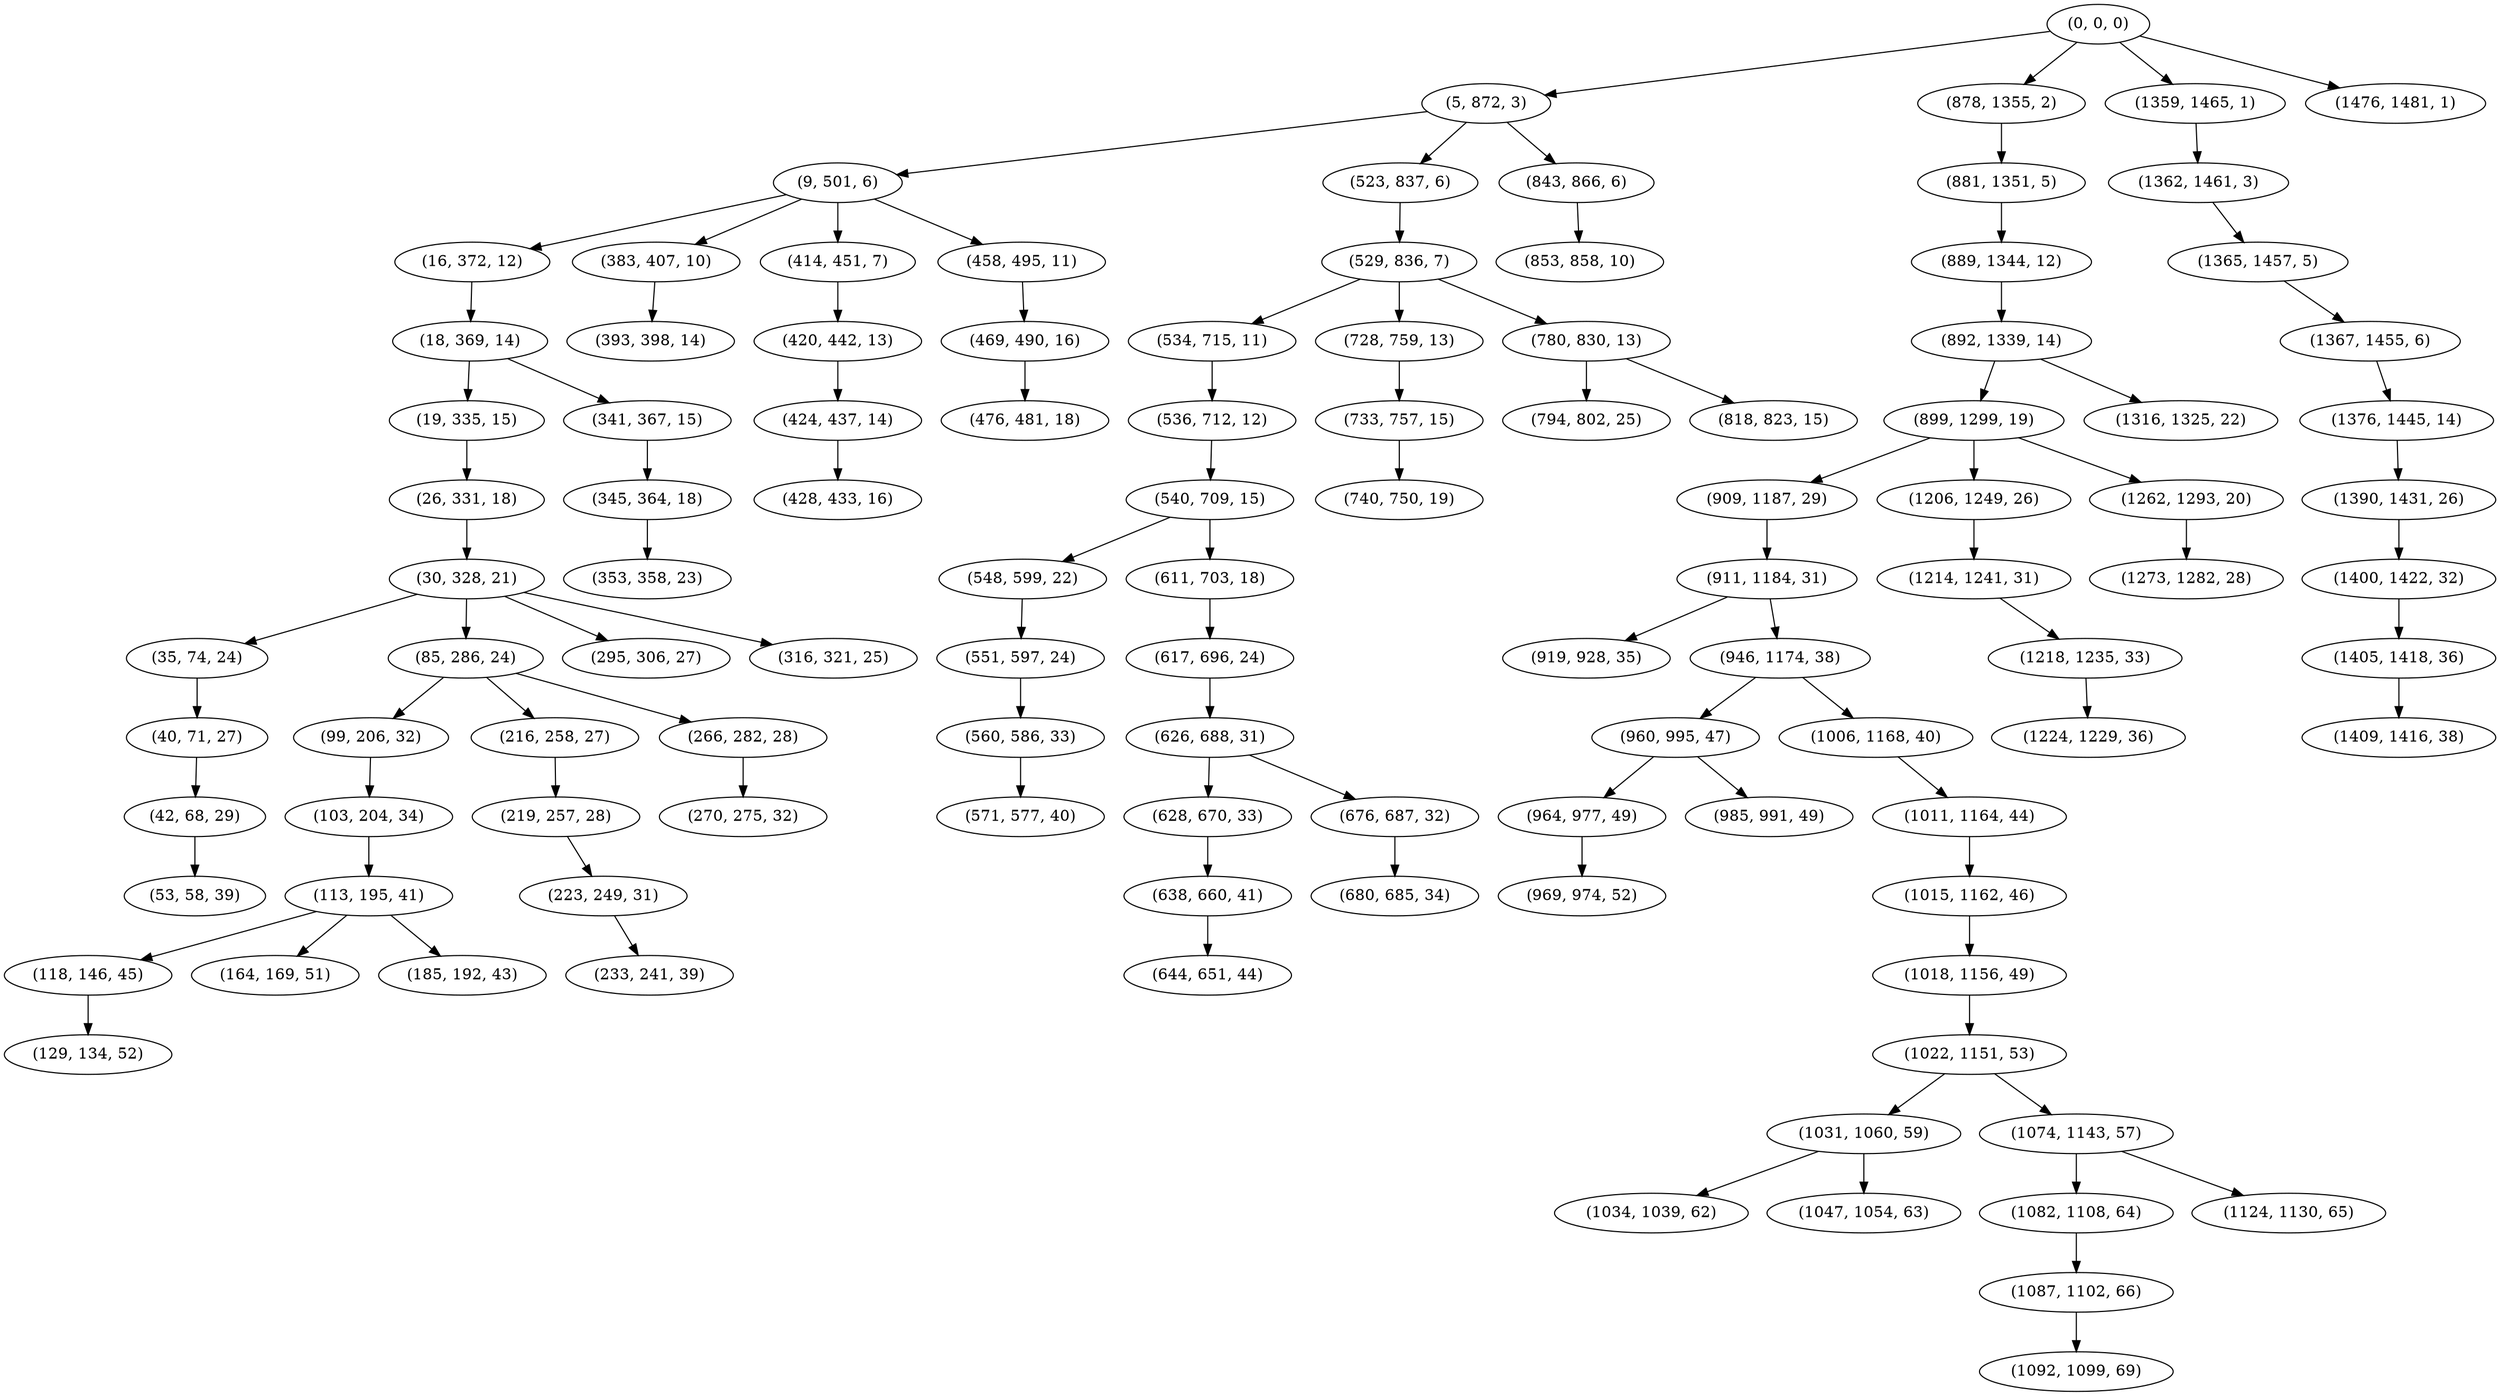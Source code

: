 digraph tree {
    "(0, 0, 0)";
    "(5, 872, 3)";
    "(9, 501, 6)";
    "(16, 372, 12)";
    "(18, 369, 14)";
    "(19, 335, 15)";
    "(26, 331, 18)";
    "(30, 328, 21)";
    "(35, 74, 24)";
    "(40, 71, 27)";
    "(42, 68, 29)";
    "(53, 58, 39)";
    "(85, 286, 24)";
    "(99, 206, 32)";
    "(103, 204, 34)";
    "(113, 195, 41)";
    "(118, 146, 45)";
    "(129, 134, 52)";
    "(164, 169, 51)";
    "(185, 192, 43)";
    "(216, 258, 27)";
    "(219, 257, 28)";
    "(223, 249, 31)";
    "(233, 241, 39)";
    "(266, 282, 28)";
    "(270, 275, 32)";
    "(295, 306, 27)";
    "(316, 321, 25)";
    "(341, 367, 15)";
    "(345, 364, 18)";
    "(353, 358, 23)";
    "(383, 407, 10)";
    "(393, 398, 14)";
    "(414, 451, 7)";
    "(420, 442, 13)";
    "(424, 437, 14)";
    "(428, 433, 16)";
    "(458, 495, 11)";
    "(469, 490, 16)";
    "(476, 481, 18)";
    "(523, 837, 6)";
    "(529, 836, 7)";
    "(534, 715, 11)";
    "(536, 712, 12)";
    "(540, 709, 15)";
    "(548, 599, 22)";
    "(551, 597, 24)";
    "(560, 586, 33)";
    "(571, 577, 40)";
    "(611, 703, 18)";
    "(617, 696, 24)";
    "(626, 688, 31)";
    "(628, 670, 33)";
    "(638, 660, 41)";
    "(644, 651, 44)";
    "(676, 687, 32)";
    "(680, 685, 34)";
    "(728, 759, 13)";
    "(733, 757, 15)";
    "(740, 750, 19)";
    "(780, 830, 13)";
    "(794, 802, 25)";
    "(818, 823, 15)";
    "(843, 866, 6)";
    "(853, 858, 10)";
    "(878, 1355, 2)";
    "(881, 1351, 5)";
    "(889, 1344, 12)";
    "(892, 1339, 14)";
    "(899, 1299, 19)";
    "(909, 1187, 29)";
    "(911, 1184, 31)";
    "(919, 928, 35)";
    "(946, 1174, 38)";
    "(960, 995, 47)";
    "(964, 977, 49)";
    "(969, 974, 52)";
    "(985, 991, 49)";
    "(1006, 1168, 40)";
    "(1011, 1164, 44)";
    "(1015, 1162, 46)";
    "(1018, 1156, 49)";
    "(1022, 1151, 53)";
    "(1031, 1060, 59)";
    "(1034, 1039, 62)";
    "(1047, 1054, 63)";
    "(1074, 1143, 57)";
    "(1082, 1108, 64)";
    "(1087, 1102, 66)";
    "(1092, 1099, 69)";
    "(1124, 1130, 65)";
    "(1206, 1249, 26)";
    "(1214, 1241, 31)";
    "(1218, 1235, 33)";
    "(1224, 1229, 36)";
    "(1262, 1293, 20)";
    "(1273, 1282, 28)";
    "(1316, 1325, 22)";
    "(1359, 1465, 1)";
    "(1362, 1461, 3)";
    "(1365, 1457, 5)";
    "(1367, 1455, 6)";
    "(1376, 1445, 14)";
    "(1390, 1431, 26)";
    "(1400, 1422, 32)";
    "(1405, 1418, 36)";
    "(1409, 1416, 38)";
    "(1476, 1481, 1)";
    "(0, 0, 0)" -> "(5, 872, 3)";
    "(0, 0, 0)" -> "(878, 1355, 2)";
    "(0, 0, 0)" -> "(1359, 1465, 1)";
    "(0, 0, 0)" -> "(1476, 1481, 1)";
    "(5, 872, 3)" -> "(9, 501, 6)";
    "(5, 872, 3)" -> "(523, 837, 6)";
    "(5, 872, 3)" -> "(843, 866, 6)";
    "(9, 501, 6)" -> "(16, 372, 12)";
    "(9, 501, 6)" -> "(383, 407, 10)";
    "(9, 501, 6)" -> "(414, 451, 7)";
    "(9, 501, 6)" -> "(458, 495, 11)";
    "(16, 372, 12)" -> "(18, 369, 14)";
    "(18, 369, 14)" -> "(19, 335, 15)";
    "(18, 369, 14)" -> "(341, 367, 15)";
    "(19, 335, 15)" -> "(26, 331, 18)";
    "(26, 331, 18)" -> "(30, 328, 21)";
    "(30, 328, 21)" -> "(35, 74, 24)";
    "(30, 328, 21)" -> "(85, 286, 24)";
    "(30, 328, 21)" -> "(295, 306, 27)";
    "(30, 328, 21)" -> "(316, 321, 25)";
    "(35, 74, 24)" -> "(40, 71, 27)";
    "(40, 71, 27)" -> "(42, 68, 29)";
    "(42, 68, 29)" -> "(53, 58, 39)";
    "(85, 286, 24)" -> "(99, 206, 32)";
    "(85, 286, 24)" -> "(216, 258, 27)";
    "(85, 286, 24)" -> "(266, 282, 28)";
    "(99, 206, 32)" -> "(103, 204, 34)";
    "(103, 204, 34)" -> "(113, 195, 41)";
    "(113, 195, 41)" -> "(118, 146, 45)";
    "(113, 195, 41)" -> "(164, 169, 51)";
    "(113, 195, 41)" -> "(185, 192, 43)";
    "(118, 146, 45)" -> "(129, 134, 52)";
    "(216, 258, 27)" -> "(219, 257, 28)";
    "(219, 257, 28)" -> "(223, 249, 31)";
    "(223, 249, 31)" -> "(233, 241, 39)";
    "(266, 282, 28)" -> "(270, 275, 32)";
    "(341, 367, 15)" -> "(345, 364, 18)";
    "(345, 364, 18)" -> "(353, 358, 23)";
    "(383, 407, 10)" -> "(393, 398, 14)";
    "(414, 451, 7)" -> "(420, 442, 13)";
    "(420, 442, 13)" -> "(424, 437, 14)";
    "(424, 437, 14)" -> "(428, 433, 16)";
    "(458, 495, 11)" -> "(469, 490, 16)";
    "(469, 490, 16)" -> "(476, 481, 18)";
    "(523, 837, 6)" -> "(529, 836, 7)";
    "(529, 836, 7)" -> "(534, 715, 11)";
    "(529, 836, 7)" -> "(728, 759, 13)";
    "(529, 836, 7)" -> "(780, 830, 13)";
    "(534, 715, 11)" -> "(536, 712, 12)";
    "(536, 712, 12)" -> "(540, 709, 15)";
    "(540, 709, 15)" -> "(548, 599, 22)";
    "(540, 709, 15)" -> "(611, 703, 18)";
    "(548, 599, 22)" -> "(551, 597, 24)";
    "(551, 597, 24)" -> "(560, 586, 33)";
    "(560, 586, 33)" -> "(571, 577, 40)";
    "(611, 703, 18)" -> "(617, 696, 24)";
    "(617, 696, 24)" -> "(626, 688, 31)";
    "(626, 688, 31)" -> "(628, 670, 33)";
    "(626, 688, 31)" -> "(676, 687, 32)";
    "(628, 670, 33)" -> "(638, 660, 41)";
    "(638, 660, 41)" -> "(644, 651, 44)";
    "(676, 687, 32)" -> "(680, 685, 34)";
    "(728, 759, 13)" -> "(733, 757, 15)";
    "(733, 757, 15)" -> "(740, 750, 19)";
    "(780, 830, 13)" -> "(794, 802, 25)";
    "(780, 830, 13)" -> "(818, 823, 15)";
    "(843, 866, 6)" -> "(853, 858, 10)";
    "(878, 1355, 2)" -> "(881, 1351, 5)";
    "(881, 1351, 5)" -> "(889, 1344, 12)";
    "(889, 1344, 12)" -> "(892, 1339, 14)";
    "(892, 1339, 14)" -> "(899, 1299, 19)";
    "(892, 1339, 14)" -> "(1316, 1325, 22)";
    "(899, 1299, 19)" -> "(909, 1187, 29)";
    "(899, 1299, 19)" -> "(1206, 1249, 26)";
    "(899, 1299, 19)" -> "(1262, 1293, 20)";
    "(909, 1187, 29)" -> "(911, 1184, 31)";
    "(911, 1184, 31)" -> "(919, 928, 35)";
    "(911, 1184, 31)" -> "(946, 1174, 38)";
    "(946, 1174, 38)" -> "(960, 995, 47)";
    "(946, 1174, 38)" -> "(1006, 1168, 40)";
    "(960, 995, 47)" -> "(964, 977, 49)";
    "(960, 995, 47)" -> "(985, 991, 49)";
    "(964, 977, 49)" -> "(969, 974, 52)";
    "(1006, 1168, 40)" -> "(1011, 1164, 44)";
    "(1011, 1164, 44)" -> "(1015, 1162, 46)";
    "(1015, 1162, 46)" -> "(1018, 1156, 49)";
    "(1018, 1156, 49)" -> "(1022, 1151, 53)";
    "(1022, 1151, 53)" -> "(1031, 1060, 59)";
    "(1022, 1151, 53)" -> "(1074, 1143, 57)";
    "(1031, 1060, 59)" -> "(1034, 1039, 62)";
    "(1031, 1060, 59)" -> "(1047, 1054, 63)";
    "(1074, 1143, 57)" -> "(1082, 1108, 64)";
    "(1074, 1143, 57)" -> "(1124, 1130, 65)";
    "(1082, 1108, 64)" -> "(1087, 1102, 66)";
    "(1087, 1102, 66)" -> "(1092, 1099, 69)";
    "(1206, 1249, 26)" -> "(1214, 1241, 31)";
    "(1214, 1241, 31)" -> "(1218, 1235, 33)";
    "(1218, 1235, 33)" -> "(1224, 1229, 36)";
    "(1262, 1293, 20)" -> "(1273, 1282, 28)";
    "(1359, 1465, 1)" -> "(1362, 1461, 3)";
    "(1362, 1461, 3)" -> "(1365, 1457, 5)";
    "(1365, 1457, 5)" -> "(1367, 1455, 6)";
    "(1367, 1455, 6)" -> "(1376, 1445, 14)";
    "(1376, 1445, 14)" -> "(1390, 1431, 26)";
    "(1390, 1431, 26)" -> "(1400, 1422, 32)";
    "(1400, 1422, 32)" -> "(1405, 1418, 36)";
    "(1405, 1418, 36)" -> "(1409, 1416, 38)";
}

